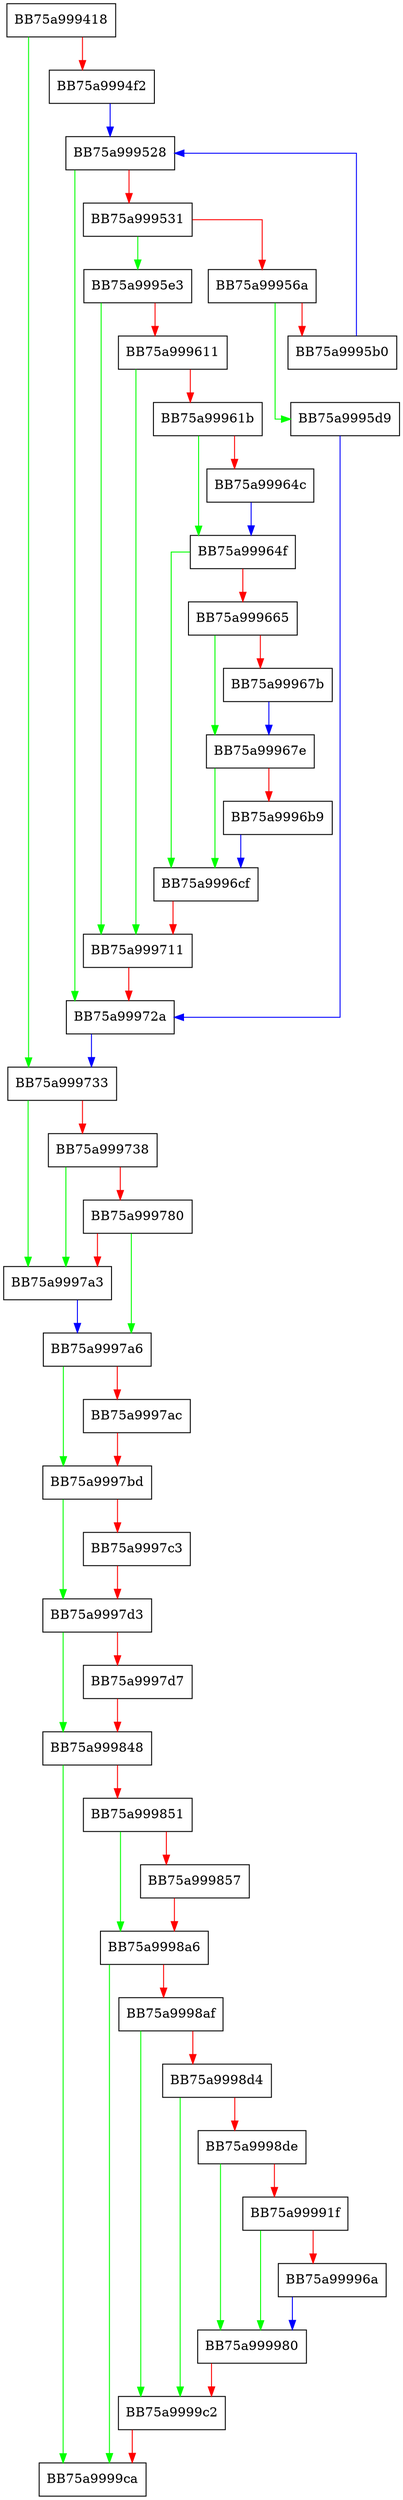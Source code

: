 digraph _create_feature_extraction_graphs {
  node [shape="box"];
  graph [splines=ortho];
  BB75a999418 -> BB75a999733 [color="green"];
  BB75a999418 -> BB75a9994f2 [color="red"];
  BB75a9994f2 -> BB75a999528 [color="blue"];
  BB75a999528 -> BB75a99972a [color="green"];
  BB75a999528 -> BB75a999531 [color="red"];
  BB75a999531 -> BB75a9995e3 [color="green"];
  BB75a999531 -> BB75a99956a [color="red"];
  BB75a99956a -> BB75a9995d9 [color="green"];
  BB75a99956a -> BB75a9995b0 [color="red"];
  BB75a9995b0 -> BB75a999528 [color="blue"];
  BB75a9995d9 -> BB75a99972a [color="blue"];
  BB75a9995e3 -> BB75a999711 [color="green"];
  BB75a9995e3 -> BB75a999611 [color="red"];
  BB75a999611 -> BB75a999711 [color="green"];
  BB75a999611 -> BB75a99961b [color="red"];
  BB75a99961b -> BB75a99964f [color="green"];
  BB75a99961b -> BB75a99964c [color="red"];
  BB75a99964c -> BB75a99964f [color="blue"];
  BB75a99964f -> BB75a9996cf [color="green"];
  BB75a99964f -> BB75a999665 [color="red"];
  BB75a999665 -> BB75a99967e [color="green"];
  BB75a999665 -> BB75a99967b [color="red"];
  BB75a99967b -> BB75a99967e [color="blue"];
  BB75a99967e -> BB75a9996cf [color="green"];
  BB75a99967e -> BB75a9996b9 [color="red"];
  BB75a9996b9 -> BB75a9996cf [color="blue"];
  BB75a9996cf -> BB75a999711 [color="red"];
  BB75a999711 -> BB75a99972a [color="red"];
  BB75a99972a -> BB75a999733 [color="blue"];
  BB75a999733 -> BB75a9997a3 [color="green"];
  BB75a999733 -> BB75a999738 [color="red"];
  BB75a999738 -> BB75a9997a3 [color="green"];
  BB75a999738 -> BB75a999780 [color="red"];
  BB75a999780 -> BB75a9997a6 [color="green"];
  BB75a999780 -> BB75a9997a3 [color="red"];
  BB75a9997a3 -> BB75a9997a6 [color="blue"];
  BB75a9997a6 -> BB75a9997bd [color="green"];
  BB75a9997a6 -> BB75a9997ac [color="red"];
  BB75a9997ac -> BB75a9997bd [color="red"];
  BB75a9997bd -> BB75a9997d3 [color="green"];
  BB75a9997bd -> BB75a9997c3 [color="red"];
  BB75a9997c3 -> BB75a9997d3 [color="red"];
  BB75a9997d3 -> BB75a999848 [color="green"];
  BB75a9997d3 -> BB75a9997d7 [color="red"];
  BB75a9997d7 -> BB75a999848 [color="red"];
  BB75a999848 -> BB75a9999ca [color="green"];
  BB75a999848 -> BB75a999851 [color="red"];
  BB75a999851 -> BB75a9998a6 [color="green"];
  BB75a999851 -> BB75a999857 [color="red"];
  BB75a999857 -> BB75a9998a6 [color="red"];
  BB75a9998a6 -> BB75a9999ca [color="green"];
  BB75a9998a6 -> BB75a9998af [color="red"];
  BB75a9998af -> BB75a9999c2 [color="green"];
  BB75a9998af -> BB75a9998d4 [color="red"];
  BB75a9998d4 -> BB75a9999c2 [color="green"];
  BB75a9998d4 -> BB75a9998de [color="red"];
  BB75a9998de -> BB75a999980 [color="green"];
  BB75a9998de -> BB75a99991f [color="red"];
  BB75a99991f -> BB75a999980 [color="green"];
  BB75a99991f -> BB75a99996a [color="red"];
  BB75a99996a -> BB75a999980 [color="blue"];
  BB75a999980 -> BB75a9999c2 [color="red"];
  BB75a9999c2 -> BB75a9999ca [color="red"];
}